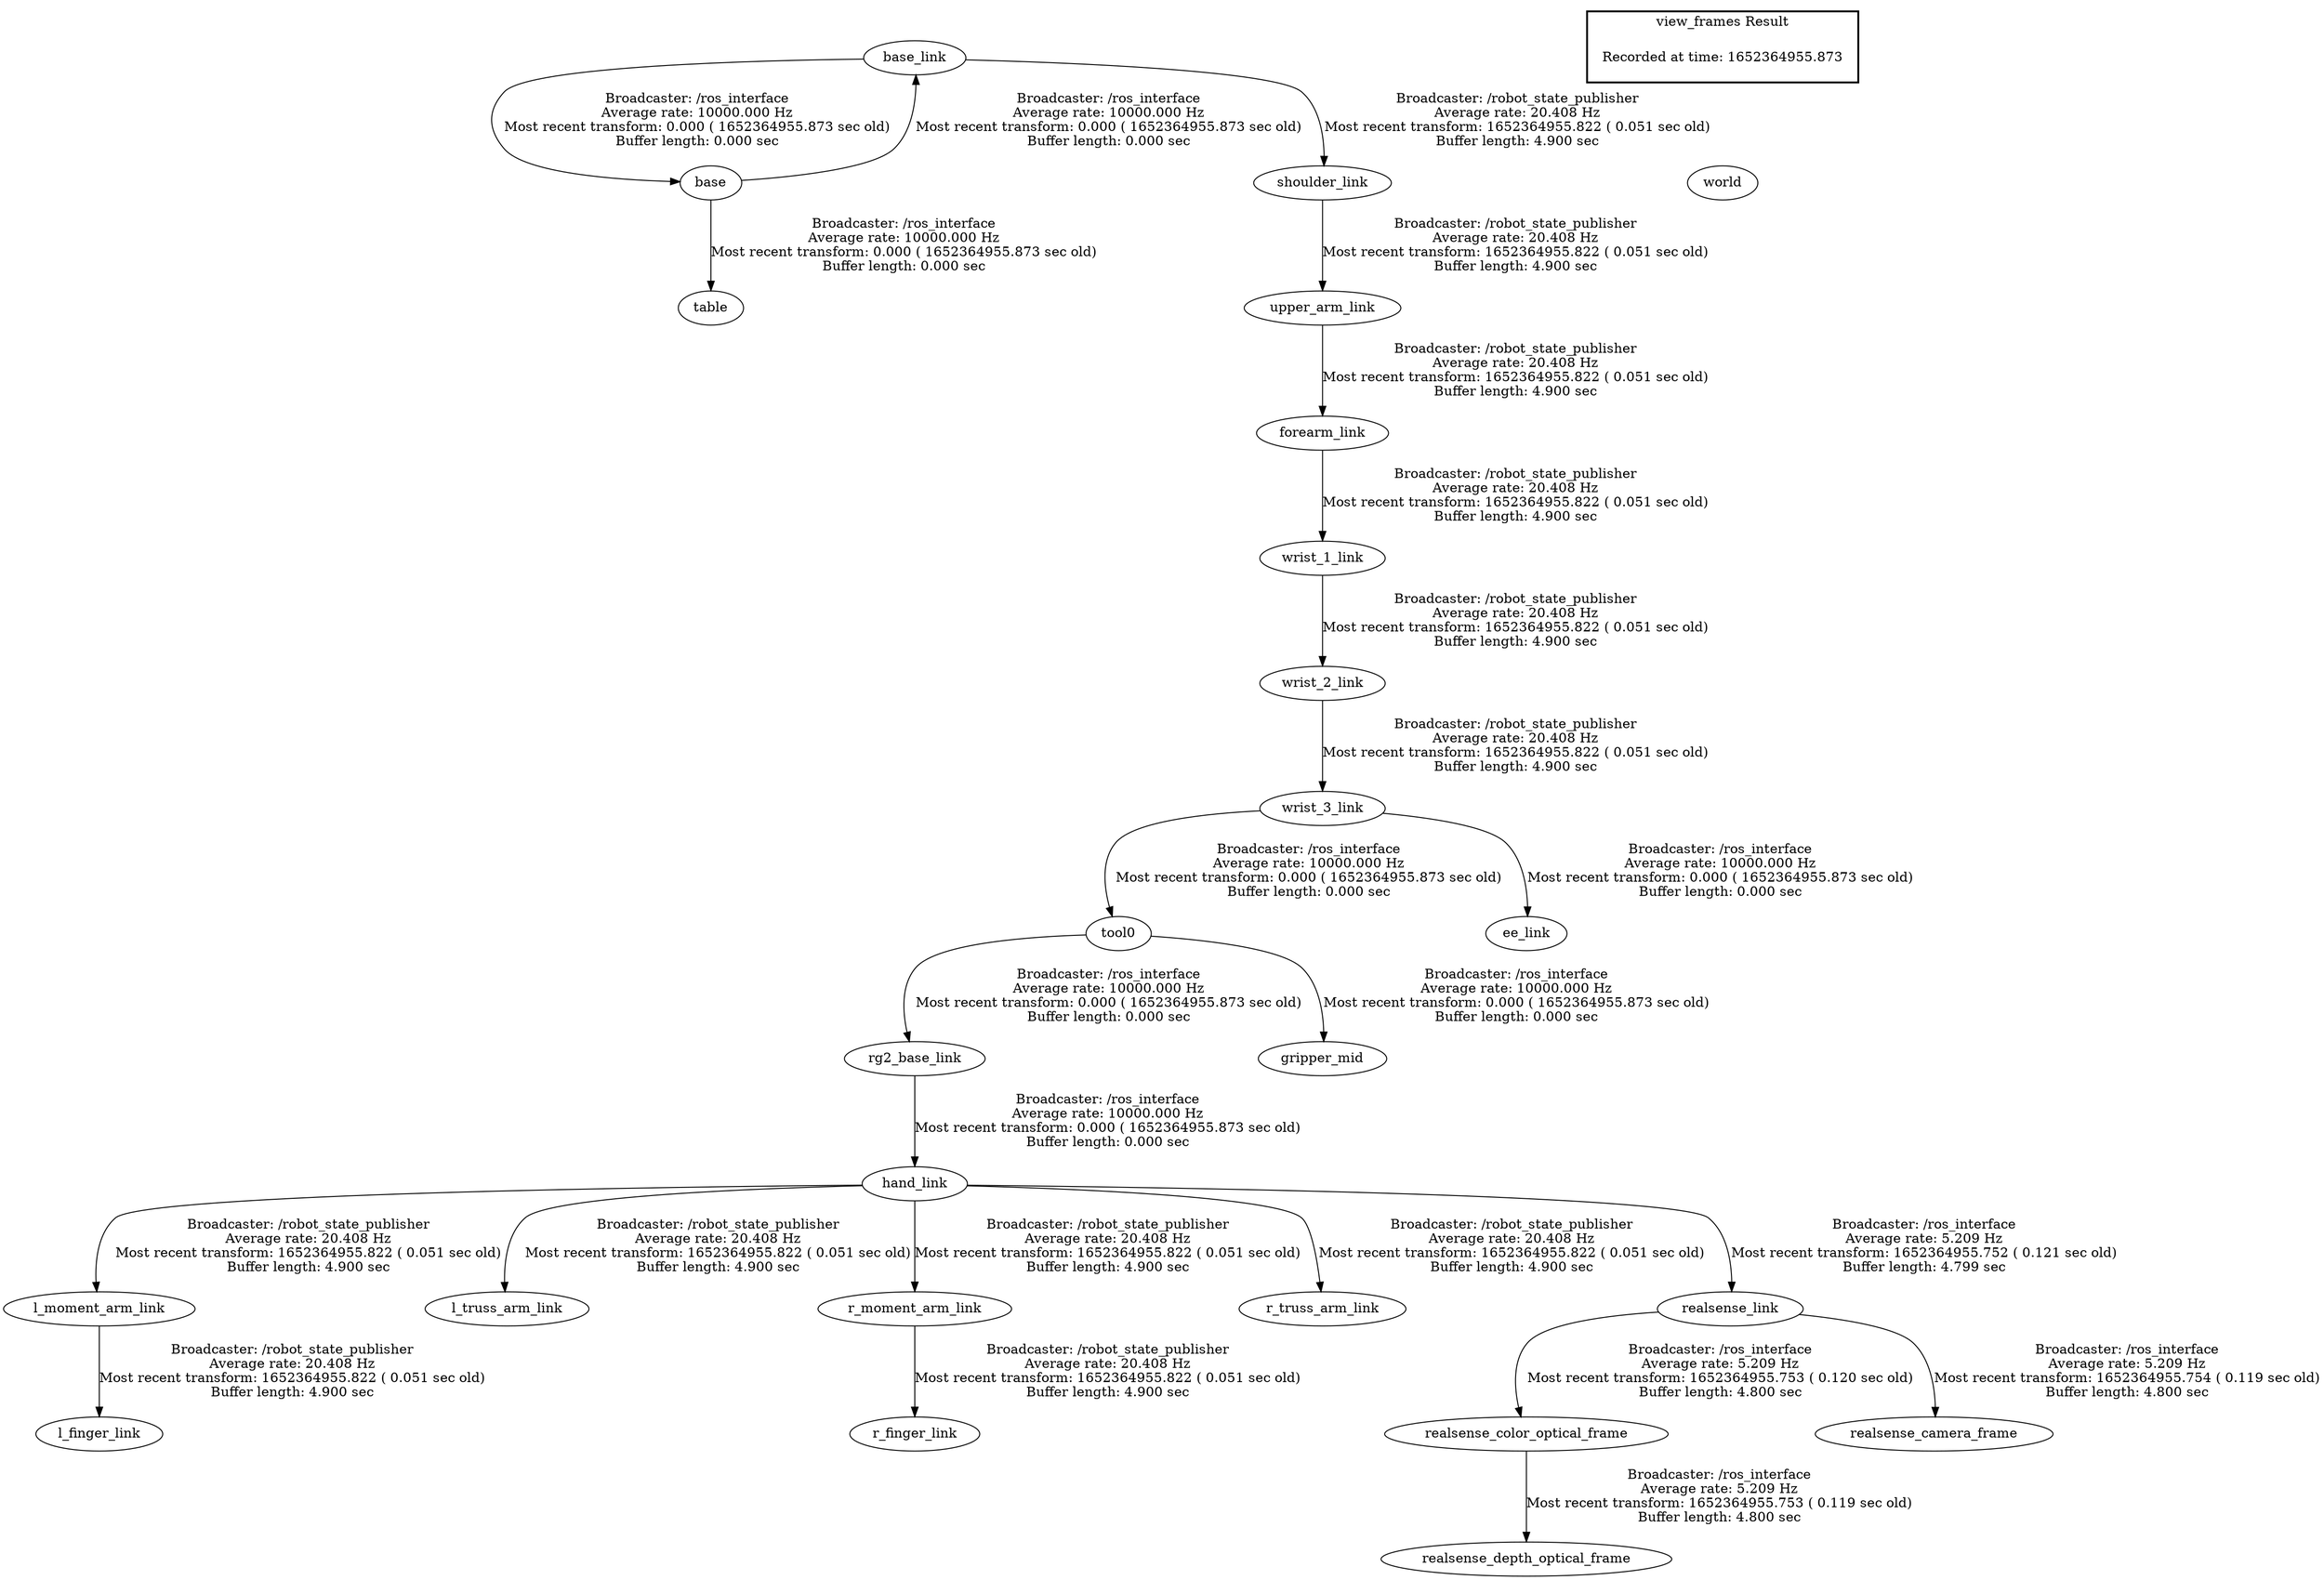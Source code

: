digraph G {
"rg2_base_link" -> "hand_link"[label="Broadcaster: /ros_interface\nAverage rate: 10000.000 Hz\nMost recent transform: 0.000 ( 1652364955.873 sec old)\nBuffer length: 0.000 sec\n"];
"tool0" -> "rg2_base_link"[label="Broadcaster: /ros_interface\nAverage rate: 10000.000 Hz\nMost recent transform: 0.000 ( 1652364955.873 sec old)\nBuffer length: 0.000 sec\n"];
"base" -> "base_link"[label="Broadcaster: /ros_interface\nAverage rate: 10000.000 Hz\nMost recent transform: 0.000 ( 1652364955.873 sec old)\nBuffer length: 0.000 sec\n"];
"base_link" -> "base"[label="Broadcaster: /ros_interface\nAverage rate: 10000.000 Hz\nMost recent transform: 0.000 ( 1652364955.873 sec old)\nBuffer length: 0.000 sec\n"];
"wrist_3_link" -> "ee_link"[label="Broadcaster: /ros_interface\nAverage rate: 10000.000 Hz\nMost recent transform: 0.000 ( 1652364955.873 sec old)\nBuffer length: 0.000 sec\n"];
"wrist_2_link" -> "wrist_3_link"[label="Broadcaster: /robot_state_publisher\nAverage rate: 20.408 Hz\nMost recent transform: 1652364955.822 ( 0.051 sec old)\nBuffer length: 4.900 sec\n"];
"wrist_3_link" -> "tool0"[label="Broadcaster: /ros_interface\nAverage rate: 10000.000 Hz\nMost recent transform: 0.000 ( 1652364955.873 sec old)\nBuffer length: 0.000 sec\n"];
"tool0" -> "gripper_mid"[label="Broadcaster: /ros_interface\nAverage rate: 10000.000 Hz\nMost recent transform: 0.000 ( 1652364955.873 sec old)\nBuffer length: 0.000 sec\n"];
"base" -> "table"[label="Broadcaster: /ros_interface\nAverage rate: 10000.000 Hz\nMost recent transform: 0.000 ( 1652364955.873 sec old)\nBuffer length: 0.000 sec\n"];
"upper_arm_link" -> "forearm_link"[label="Broadcaster: /robot_state_publisher\nAverage rate: 20.408 Hz\nMost recent transform: 1652364955.822 ( 0.051 sec old)\nBuffer length: 4.900 sec\n"];
"shoulder_link" -> "upper_arm_link"[label="Broadcaster: /robot_state_publisher\nAverage rate: 20.408 Hz\nMost recent transform: 1652364955.822 ( 0.051 sec old)\nBuffer length: 4.900 sec\n"];
"hand_link" -> "l_moment_arm_link"[label="Broadcaster: /robot_state_publisher\nAverage rate: 20.408 Hz\nMost recent transform: 1652364955.822 ( 0.051 sec old)\nBuffer length: 4.900 sec\n"];
"l_moment_arm_link" -> "l_finger_link"[label="Broadcaster: /robot_state_publisher\nAverage rate: 20.408 Hz\nMost recent transform: 1652364955.822 ( 0.051 sec old)\nBuffer length: 4.900 sec\n"];
"hand_link" -> "l_truss_arm_link"[label="Broadcaster: /robot_state_publisher\nAverage rate: 20.408 Hz\nMost recent transform: 1652364955.822 ( 0.051 sec old)\nBuffer length: 4.900 sec\n"];
"hand_link" -> "r_moment_arm_link"[label="Broadcaster: /robot_state_publisher\nAverage rate: 20.408 Hz\nMost recent transform: 1652364955.822 ( 0.051 sec old)\nBuffer length: 4.900 sec\n"];
"r_moment_arm_link" -> "r_finger_link"[label="Broadcaster: /robot_state_publisher\nAverage rate: 20.408 Hz\nMost recent transform: 1652364955.822 ( 0.051 sec old)\nBuffer length: 4.900 sec\n"];
"hand_link" -> "r_truss_arm_link"[label="Broadcaster: /robot_state_publisher\nAverage rate: 20.408 Hz\nMost recent transform: 1652364955.822 ( 0.051 sec old)\nBuffer length: 4.900 sec\n"];
"base_link" -> "shoulder_link"[label="Broadcaster: /robot_state_publisher\nAverage rate: 20.408 Hz\nMost recent transform: 1652364955.822 ( 0.051 sec old)\nBuffer length: 4.900 sec\n"];
"forearm_link" -> "wrist_1_link"[label="Broadcaster: /robot_state_publisher\nAverage rate: 20.408 Hz\nMost recent transform: 1652364955.822 ( 0.051 sec old)\nBuffer length: 4.900 sec\n"];
"wrist_1_link" -> "wrist_2_link"[label="Broadcaster: /robot_state_publisher\nAverage rate: 20.408 Hz\nMost recent transform: 1652364955.822 ( 0.051 sec old)\nBuffer length: 4.900 sec\n"];
"hand_link" -> "realsense_link"[label="Broadcaster: /ros_interface\nAverage rate: 5.209 Hz\nMost recent transform: 1652364955.752 ( 0.121 sec old)\nBuffer length: 4.799 sec\n"];
"realsense_link" -> "realsense_color_optical_frame"[label="Broadcaster: /ros_interface\nAverage rate: 5.209 Hz\nMost recent transform: 1652364955.753 ( 0.120 sec old)\nBuffer length: 4.800 sec\n"];
"realsense_color_optical_frame" -> "realsense_depth_optical_frame"[label="Broadcaster: /ros_interface\nAverage rate: 5.209 Hz\nMost recent transform: 1652364955.753 ( 0.119 sec old)\nBuffer length: 4.800 sec\n"];
"realsense_link" -> "realsense_camera_frame"[label="Broadcaster: /ros_interface\nAverage rate: 5.209 Hz\nMost recent transform: 1652364955.754 ( 0.119 sec old)\nBuffer length: 4.800 sec\n"];
edge [style=invis];
 subgraph cluster_legend { style=bold; color=black; label ="view_frames Result";
"Recorded at time: 1652364955.873"[ shape=plaintext ] ;
 }->"world";
}